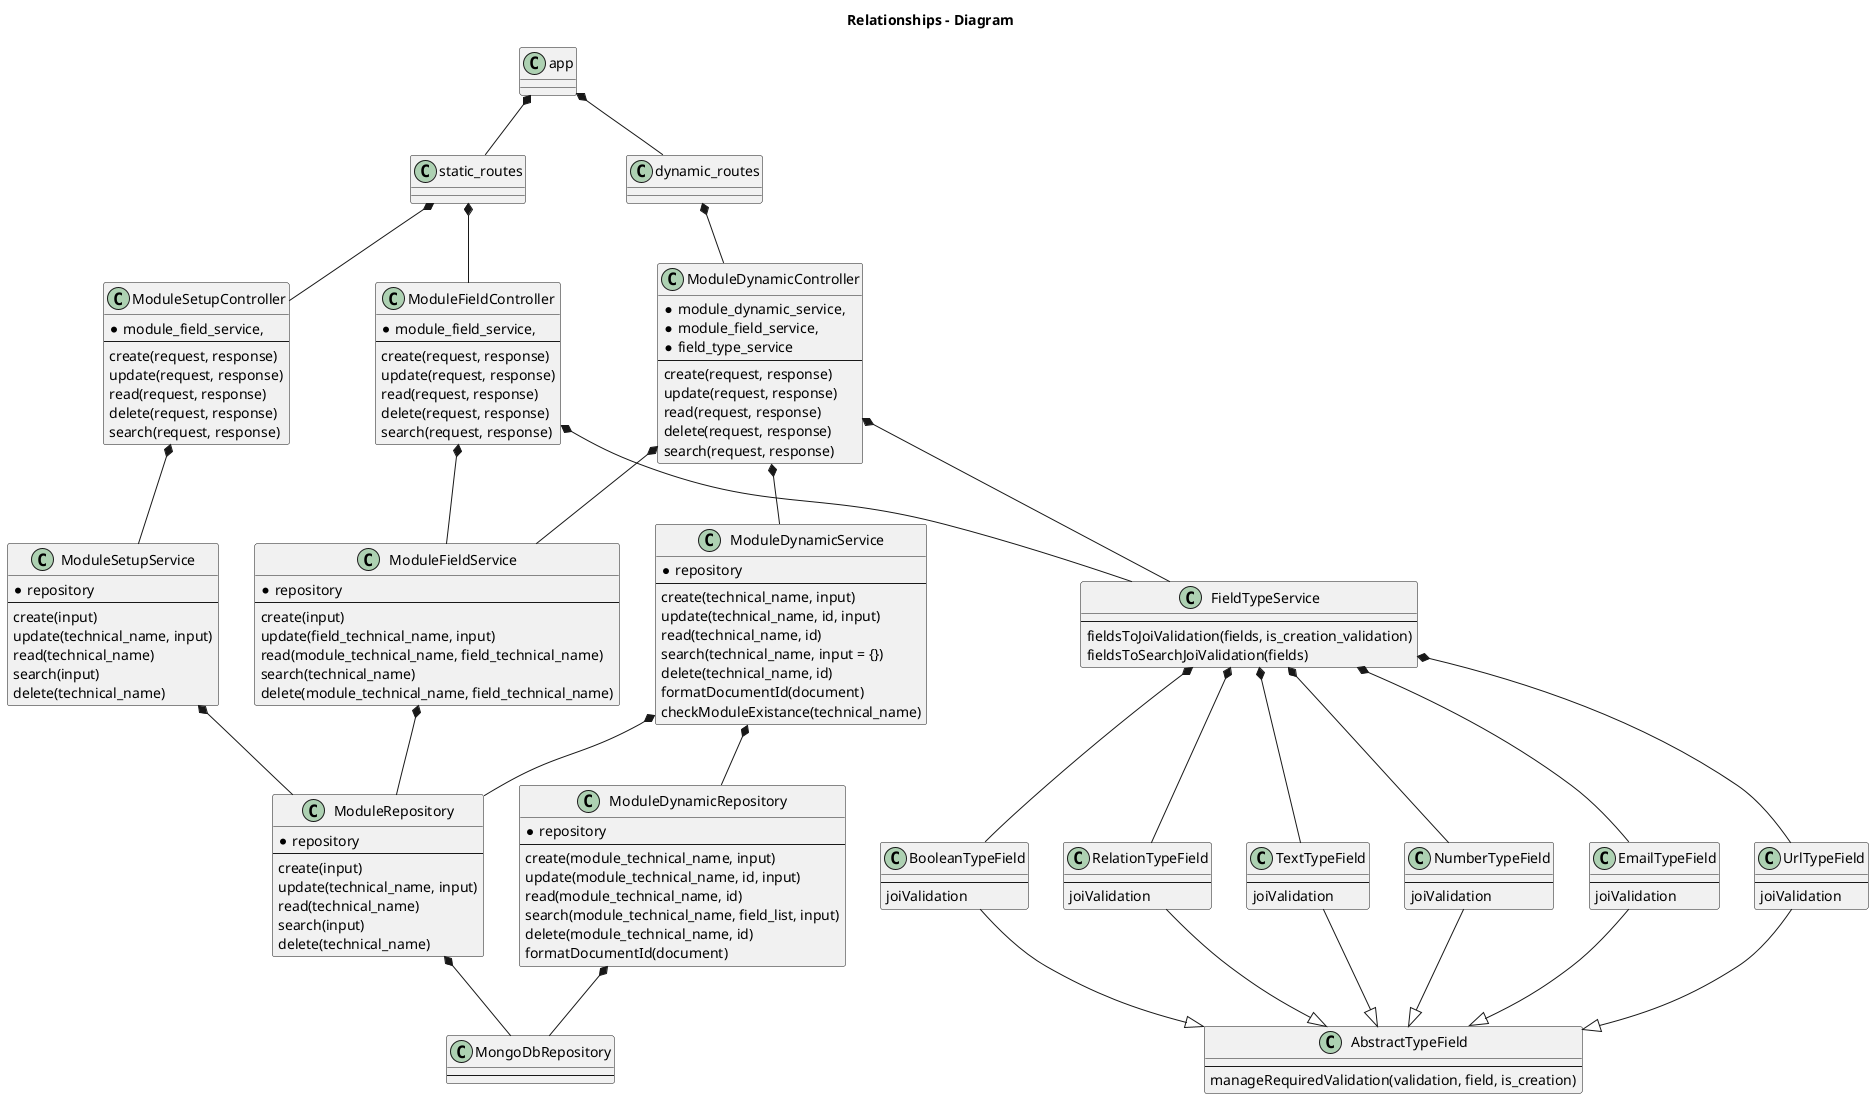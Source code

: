 @startuml

title Relationships - Diagram

class "MongoDbRepository" {
  --
}

class "ModuleRepository" {
  * repository
  --
  create(input)
  update(technical_name, input)
  read(technical_name)
  search(input)
  delete(technical_name)
}

class "ModuleDynamicRepository" {
  * repository
  --
  create(module_technical_name, input)
  update(module_technical_name, id, input)
  read(module_technical_name, id)
  search(module_technical_name, field_list, input)
  delete(module_technical_name, id)
  formatDocumentId(document)
}


class "FieldTypeService" {
  --
  fieldsToJoiValidation(fields, is_creation_validation)
  fieldsToSearchJoiValidation(fields)
}


class "AbstractTypeField" {
  --
  manageRequiredValidation(validation, field, is_creation)
}

class "TextTypeField" {
  --
  joiValidation
}

class "NumberTypeField" {
  --
  joiValidation
}

class "EmailTypeField" {
  --
  joiValidation
}

class "UrlTypeField" {
  --
  joiValidation
}

class "BooleanTypeField" {
  --
  joiValidation
}

class "RelationTypeField" {
  --
  joiValidation
}


class "ModuleDynamicService" {
  *repository
  --
  create(technical_name, input)
  update(technical_name, id, input)
  read(technical_name, id)
  search(technical_name, input = {})
  delete(technical_name, id)
  formatDocumentId(document)
  checkModuleExistance(technical_name)
}

class "ModuleFieldService" {
  *repository
  --
  create(input)
  update(field_technical_name, input)
  read(module_technical_name, field_technical_name)
  search(technical_name)
  delete(module_technical_name, field_technical_name)
}

class "ModuleSetupService" {
  *repository
  --
  create(input)
  update(technical_name, input)
  read(technical_name)
  search(input)
  delete(technical_name)
}


class "ModuleDynamicController" {
  * module_dynamic_service,
  * module_field_service,
  * field_type_service
  --
  create(request, response)
  update(request, response)
  read(request, response) 
  delete(request, response)
  search(request, response)
}

class "ModuleFieldController" {
  * module_field_service,
  --
  create(request, response)
  update(request, response)
  read(request, response) 
  delete(request, response)
  search(request, response)
}

class "ModuleSetupController" {
  * module_field_service,
  --
  create(request, response)
  update(request, response)
  read(request, response) 
  delete(request, response)
  search(request, response)
}



class "dynamic_routes" {
}

class "static_routes" {
}

class "app" {
}

ModuleRepository *-- MongoDbRepository
ModuleDynamicRepository *-- MongoDbRepository

ModuleDynamicService *-- ModuleDynamicRepository
ModuleDynamicService *-- ModuleRepository
ModuleFieldService *-- ModuleRepository
ModuleSetupService *-- ModuleRepository


ModuleDynamicController *-- ModuleDynamicService
ModuleDynamicController *-- ModuleFieldService
ModuleDynamicController *-- FieldTypeService

ModuleFieldController *-- FieldTypeService
FieldTypeService *-- TextTypeField
FieldTypeService *-- NumberTypeField
FieldTypeService *-- EmailTypeField
FieldTypeService *-- UrlTypeField
FieldTypeService *-- BooleanTypeField
FieldTypeService *-- RelationTypeField

TextTypeField --|> AbstractTypeField
NumberTypeField --|> AbstractTypeField
EmailTypeField --|> AbstractTypeField
UrlTypeField --|> AbstractTypeField
BooleanTypeField --|> AbstractTypeField
RelationTypeField --|> AbstractTypeField

ModuleFieldController *-- ModuleFieldService

ModuleSetupController *-- ModuleSetupService


dynamic_routes *-- ModuleDynamicController
static_routes *-- ModuleSetupController
static_routes *-- ModuleFieldController

app *-- dynamic_routes
app *-- static_routes



@enduml
